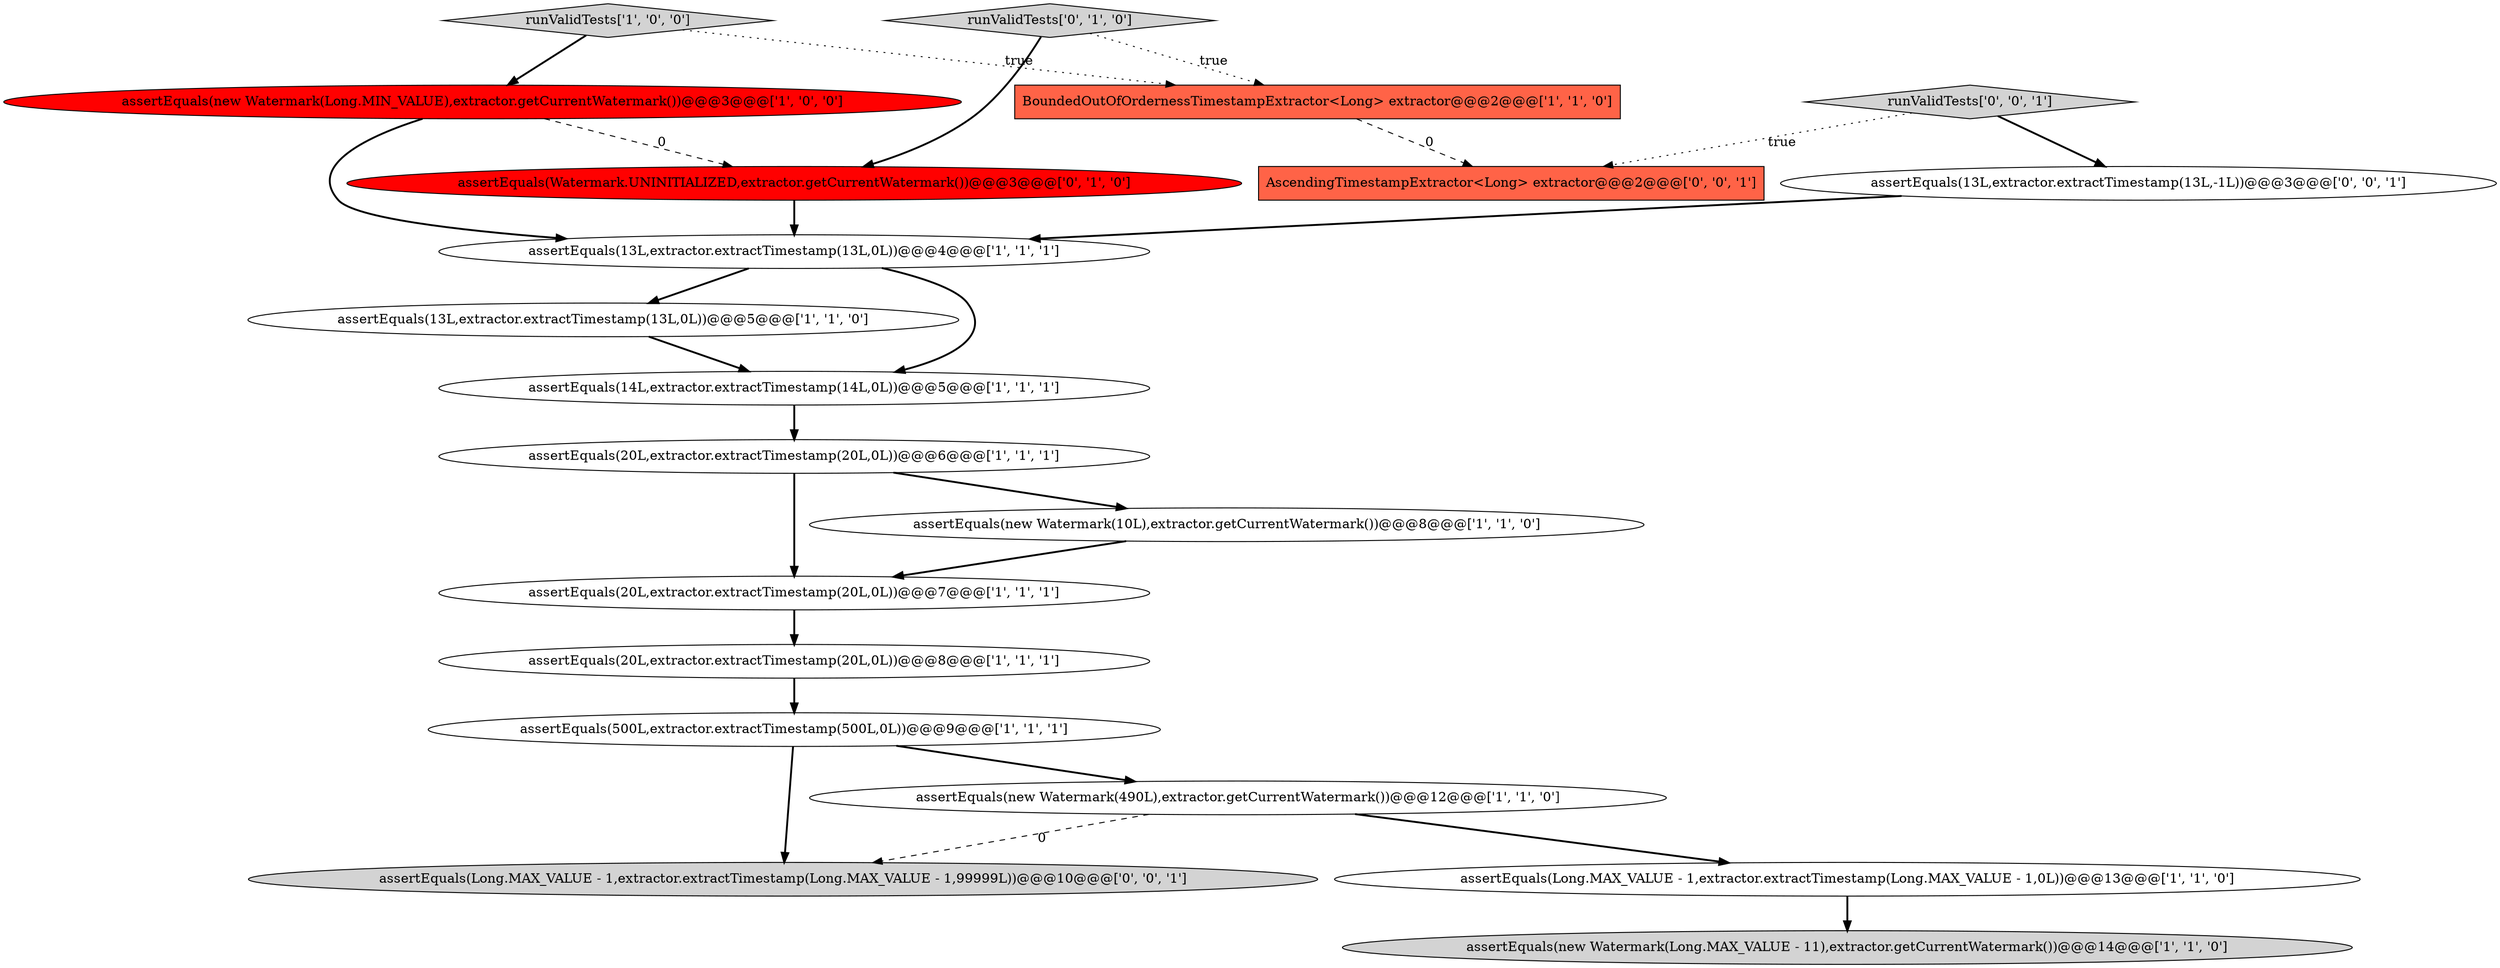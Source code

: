 digraph {
13 [style = filled, label = "BoundedOutOfOrdernessTimestampExtractor<Long> extractor@@@2@@@['1', '1', '0']", fillcolor = tomato, shape = box image = "AAA0AAABBB1BBB"];
8 [style = filled, label = "assertEquals(Long.MAX_VALUE - 1,extractor.extractTimestamp(Long.MAX_VALUE - 1,0L))@@@13@@@['1', '1', '0']", fillcolor = white, shape = ellipse image = "AAA0AAABBB1BBB"];
4 [style = filled, label = "runValidTests['1', '0', '0']", fillcolor = lightgray, shape = diamond image = "AAA0AAABBB1BBB"];
0 [style = filled, label = "assertEquals(new Watermark(Long.MIN_VALUE),extractor.getCurrentWatermark())@@@3@@@['1', '0', '0']", fillcolor = red, shape = ellipse image = "AAA1AAABBB1BBB"];
6 [style = filled, label = "assertEquals(500L,extractor.extractTimestamp(500L,0L))@@@9@@@['1', '1', '1']", fillcolor = white, shape = ellipse image = "AAA0AAABBB1BBB"];
12 [style = filled, label = "assertEquals(13L,extractor.extractTimestamp(13L,0L))@@@5@@@['1', '1', '0']", fillcolor = white, shape = ellipse image = "AAA0AAABBB1BBB"];
10 [style = filled, label = "assertEquals(14L,extractor.extractTimestamp(14L,0L))@@@5@@@['1', '1', '1']", fillcolor = white, shape = ellipse image = "AAA0AAABBB1BBB"];
16 [style = filled, label = "assertEquals(13L,extractor.extractTimestamp(13L,-1L))@@@3@@@['0', '0', '1']", fillcolor = white, shape = ellipse image = "AAA0AAABBB3BBB"];
3 [style = filled, label = "assertEquals(20L,extractor.extractTimestamp(20L,0L))@@@6@@@['1', '1', '1']", fillcolor = white, shape = ellipse image = "AAA0AAABBB1BBB"];
17 [style = filled, label = "assertEquals(Long.MAX_VALUE - 1,extractor.extractTimestamp(Long.MAX_VALUE - 1,99999L))@@@10@@@['0', '0', '1']", fillcolor = lightgray, shape = ellipse image = "AAA0AAABBB3BBB"];
9 [style = filled, label = "assertEquals(new Watermark(Long.MAX_VALUE - 11),extractor.getCurrentWatermark())@@@14@@@['1', '1', '0']", fillcolor = lightgray, shape = ellipse image = "AAA0AAABBB1BBB"];
18 [style = filled, label = "runValidTests['0', '0', '1']", fillcolor = lightgray, shape = diamond image = "AAA0AAABBB3BBB"];
1 [style = filled, label = "assertEquals(13L,extractor.extractTimestamp(13L,0L))@@@4@@@['1', '1', '1']", fillcolor = white, shape = ellipse image = "AAA0AAABBB1BBB"];
5 [style = filled, label = "assertEquals(20L,extractor.extractTimestamp(20L,0L))@@@7@@@['1', '1', '1']", fillcolor = white, shape = ellipse image = "AAA0AAABBB1BBB"];
2 [style = filled, label = "assertEquals(20L,extractor.extractTimestamp(20L,0L))@@@8@@@['1', '1', '1']", fillcolor = white, shape = ellipse image = "AAA0AAABBB1BBB"];
11 [style = filled, label = "assertEquals(new Watermark(490L),extractor.getCurrentWatermark())@@@12@@@['1', '1', '0']", fillcolor = white, shape = ellipse image = "AAA0AAABBB1BBB"];
14 [style = filled, label = "runValidTests['0', '1', '0']", fillcolor = lightgray, shape = diamond image = "AAA0AAABBB2BBB"];
15 [style = filled, label = "assertEquals(Watermark.UNINITIALIZED,extractor.getCurrentWatermark())@@@3@@@['0', '1', '0']", fillcolor = red, shape = ellipse image = "AAA1AAABBB2BBB"];
19 [style = filled, label = "AscendingTimestampExtractor<Long> extractor@@@2@@@['0', '0', '1']", fillcolor = tomato, shape = box image = "AAA0AAABBB3BBB"];
7 [style = filled, label = "assertEquals(new Watermark(10L),extractor.getCurrentWatermark())@@@8@@@['1', '1', '0']", fillcolor = white, shape = ellipse image = "AAA0AAABBB1BBB"];
6->17 [style = bold, label=""];
2->6 [style = bold, label=""];
18->19 [style = dotted, label="true"];
0->15 [style = dashed, label="0"];
10->3 [style = bold, label=""];
11->17 [style = dashed, label="0"];
13->19 [style = dashed, label="0"];
14->13 [style = dotted, label="true"];
4->0 [style = bold, label=""];
4->13 [style = dotted, label="true"];
5->2 [style = bold, label=""];
7->5 [style = bold, label=""];
12->10 [style = bold, label=""];
3->5 [style = bold, label=""];
3->7 [style = bold, label=""];
16->1 [style = bold, label=""];
0->1 [style = bold, label=""];
6->11 [style = bold, label=""];
8->9 [style = bold, label=""];
1->12 [style = bold, label=""];
11->8 [style = bold, label=""];
14->15 [style = bold, label=""];
1->10 [style = bold, label=""];
15->1 [style = bold, label=""];
18->16 [style = bold, label=""];
}
